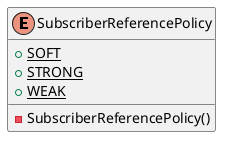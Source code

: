 @startuml

    enum SubscriberReferencePolicy {
        {static} +SOFT
        {static} +STRONG
        {static} +WEAK
        -SubscriberReferencePolicy()
    }

@enduml
